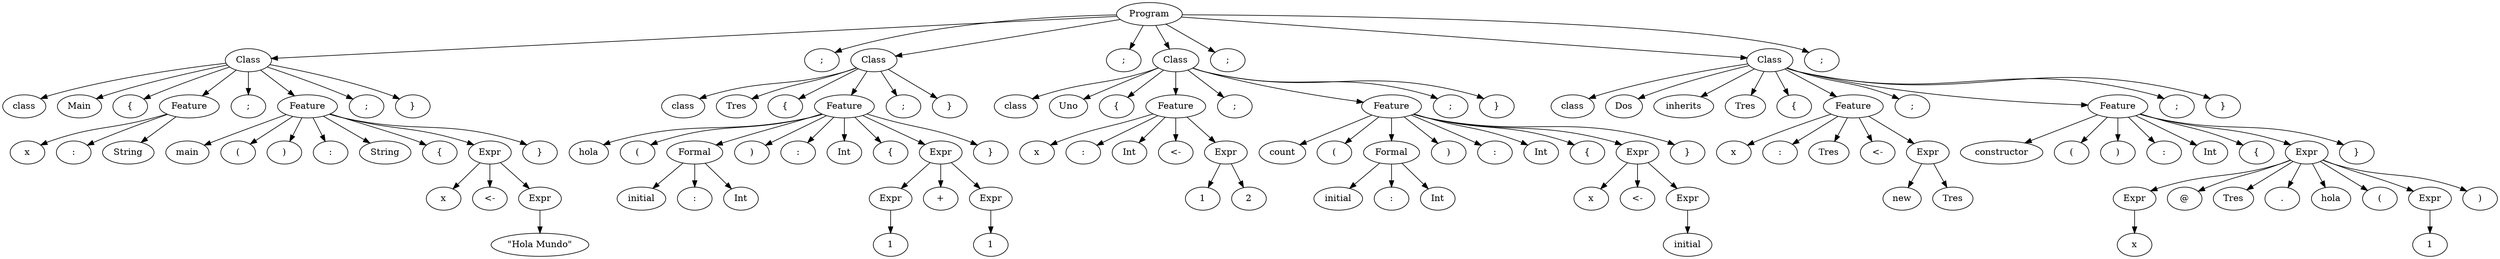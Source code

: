digraph {
	0 [label=Program]
	0 -> 1
	1 [label=Class]
	1 -> 2
	2 [label=class]
	1 -> 3
	3 [label=Main]
	1 -> 4
	4 [label="{"]
	1 -> 5
	5 [label=Feature]
	5 -> 6
	6 [label=x]
	5 -> 7
	7 [label=":"]
	5 -> 8
	8 [label=String]
	1 -> 9
	9 [label=";"]
	1 -> 10
	10 [label=Feature]
	10 -> 11
	11 [label=main]
	10 -> 12
	12 [label="("]
	10 -> 13
	13 [label=")"]
	10 -> 14
	14 [label=":"]
	10 -> 15
	15 [label=String]
	10 -> 16
	16 [label="{"]
	10 -> 17
	17 [label=Expr]
	17 -> 18
	18 [label=x]
	17 -> 19
	19 [label="<-"]
	17 -> 20
	20 [label=Expr]
	20 -> 21
	21 [label="\"Hola Mundo\""]
	10 -> 22
	22 [label="}"]
	1 -> 23
	23 [label=";"]
	1 -> 24
	24 [label="}"]
	0 -> 25
	25 [label=";"]
	0 -> 26
	26 [label=Class]
	26 -> 27
	27 [label=class]
	26 -> 28
	28 [label=Tres]
	26 -> 29
	29 [label="{"]
	26 -> 30
	30 [label=Feature]
	30 -> 31
	31 [label=hola]
	30 -> 32
	32 [label="("]
	30 -> 33
	33 [label=Formal]
	33 -> 34
	34 [label=initial]
	33 -> 35
	35 [label=":"]
	33 -> 36
	36 [label=Int]
	30 -> 37
	37 [label=")"]
	30 -> 38
	38 [label=":"]
	30 -> 39
	39 [label=Int]
	30 -> 40
	40 [label="{"]
	30 -> 41
	41 [label=Expr]
	41 -> 42
	42 [label=Expr]
	42 -> 43
	43 [label=1]
	41 -> 44
	44 [label="+"]
	41 -> 45
	45 [label=Expr]
	45 -> 46
	46 [label=1]
	30 -> 47
	47 [label="}"]
	26 -> 48
	48 [label=";"]
	26 -> 49
	49 [label="}"]
	0 -> 50
	50 [label=";"]
	0 -> 51
	51 [label=Class]
	51 -> 52
	52 [label=class]
	51 -> 53
	53 [label=Uno]
	51 -> 54
	54 [label="{"]
	51 -> 55
	55 [label=Feature]
	55 -> 56
	56 [label=x]
	55 -> 57
	57 [label=":"]
	55 -> 58
	58 [label=Int]
	55 -> 59
	59 [label="<-"]
	55 -> 60
	60 [label=Expr]
	60 -> 61
	61 [label=1]
	60 -> 62
	62 [label=2]
	51 -> 63
	63 [label=";"]
	51 -> 64
	64 [label=Feature]
	64 -> 65
	65 [label=count]
	64 -> 66
	66 [label="("]
	64 -> 67
	67 [label=Formal]
	67 -> 68
	68 [label=initial]
	67 -> 69
	69 [label=":"]
	67 -> 70
	70 [label=Int]
	64 -> 71
	71 [label=")"]
	64 -> 72
	72 [label=":"]
	64 -> 73
	73 [label=Int]
	64 -> 74
	74 [label="{"]
	64 -> 75
	75 [label=Expr]
	75 -> 76
	76 [label=x]
	75 -> 77
	77 [label="<-"]
	75 -> 78
	78 [label=Expr]
	78 -> 79
	79 [label=initial]
	64 -> 80
	80 [label="}"]
	51 -> 81
	81 [label=";"]
	51 -> 82
	82 [label="}"]
	0 -> 83
	83 [label=";"]
	0 -> 84
	84 [label=Class]
	84 -> 85
	85 [label=class]
	84 -> 86
	86 [label=Dos]
	84 -> 87
	87 [label=inherits]
	84 -> 88
	88 [label=Tres]
	84 -> 89
	89 [label="{"]
	84 -> 90
	90 [label=Feature]
	90 -> 91
	91 [label=x]
	90 -> 92
	92 [label=":"]
	90 -> 93
	93 [label=Tres]
	90 -> 94
	94 [label="<-"]
	90 -> 95
	95 [label=Expr]
	95 -> 96
	96 [label=new]
	95 -> 97
	97 [label=Tres]
	84 -> 98
	98 [label=";"]
	84 -> 99
	99 [label=Feature]
	99 -> 100
	100 [label=constructor]
	99 -> 101
	101 [label="("]
	99 -> 102
	102 [label=")"]
	99 -> 103
	103 [label=":"]
	99 -> 104
	104 [label=Int]
	99 -> 105
	105 [label="{"]
	99 -> 106
	106 [label=Expr]
	106 -> 107
	107 [label=Expr]
	107 -> 108
	108 [label=x]
	106 -> 109
	109 [label="@"]
	106 -> 110
	110 [label=Tres]
	106 -> 111
	111 [label="."]
	106 -> 112
	112 [label=hola]
	106 -> 113
	113 [label="("]
	106 -> 114
	114 [label=Expr]
	114 -> 115
	115 [label=1]
	106 -> 116
	116 [label=")"]
	99 -> 117
	117 [label="}"]
	84 -> 118
	118 [label=";"]
	84 -> 119
	119 [label="}"]
	0 -> 120
	120 [label=";"]
}
